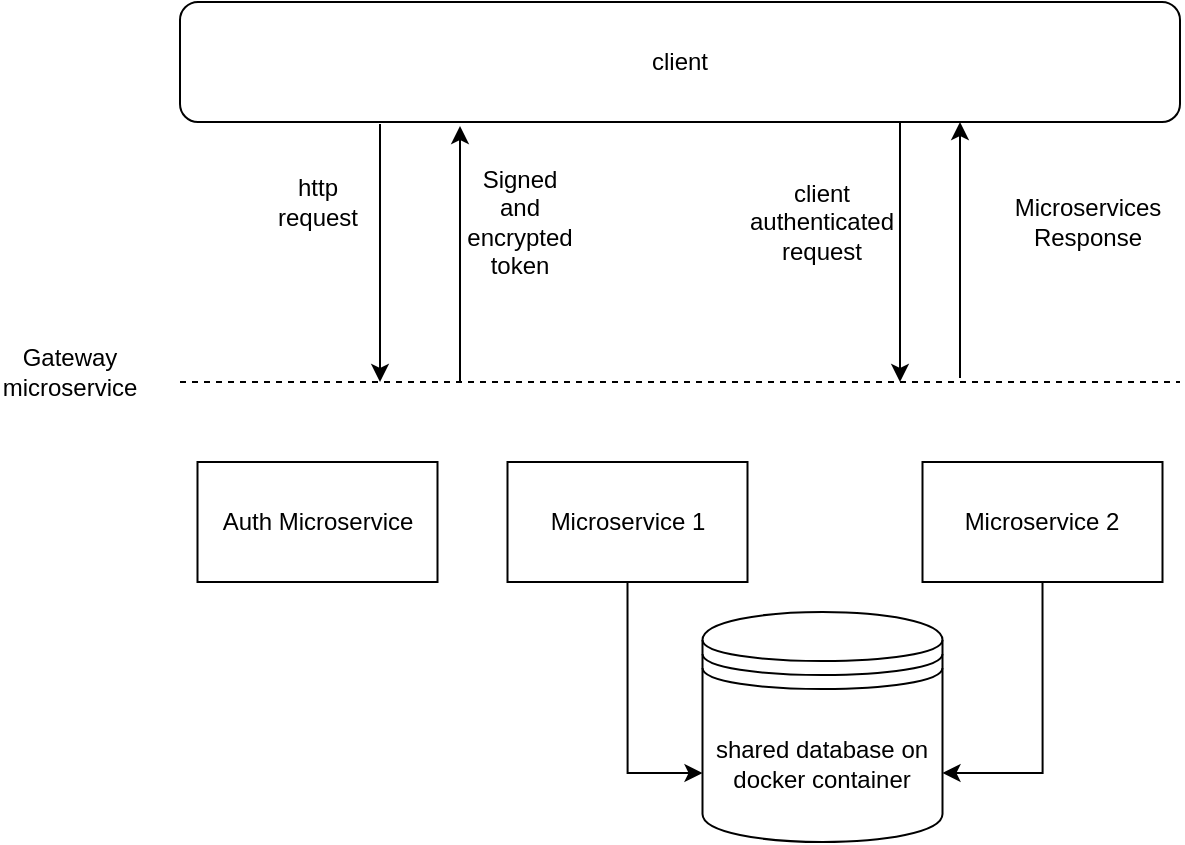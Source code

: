 <mxfile version="13.6.1" type="device"><diagram id="R4tNU656RLwOVuYlLdjA" name="Page-1"><mxGraphModel dx="1868" dy="445" grid="1" gridSize="10" guides="1" tooltips="1" connect="1" arrows="1" fold="1" page="1" pageScale="1" pageWidth="827" pageHeight="1169" math="0" shadow="0"><root><mxCell id="0"/><mxCell id="1" parent="0"/><mxCell id="wpNNZSX952MFvEn_Tz_g-21" style="edgeStyle=orthogonalEdgeStyle;rounded=0;orthogonalLoop=1;jettySize=auto;html=1;exitX=0.5;exitY=1;exitDx=0;exitDy=0;entryX=0;entryY=0.7;entryDx=0;entryDy=0;" parent="1" source="wpNNZSX952MFvEn_Tz_g-1" target="wpNNZSX952MFvEn_Tz_g-6" edge="1"><mxGeometry relative="1" as="geometry"/></mxCell><mxCell id="wpNNZSX952MFvEn_Tz_g-1" value="Microservice 1" style="rounded=0;whiteSpace=wrap;html=1;" parent="1" vertex="1"><mxGeometry x="103.75" y="400" width="120" height="60" as="geometry"/></mxCell><mxCell id="wpNNZSX952MFvEn_Tz_g-8" style="edgeStyle=orthogonalEdgeStyle;rounded=0;orthogonalLoop=1;jettySize=auto;html=1;exitX=0.5;exitY=1;exitDx=0;exitDy=0;entryX=1;entryY=0.7;entryDx=0;entryDy=0;" parent="1" source="wpNNZSX952MFvEn_Tz_g-2" target="wpNNZSX952MFvEn_Tz_g-6" edge="1"><mxGeometry relative="1" as="geometry"><mxPoint x="343.75" y="525" as="targetPoint"/></mxGeometry></mxCell><mxCell id="wpNNZSX952MFvEn_Tz_g-2" value="Microservice 2" style="rounded=0;whiteSpace=wrap;html=1;" parent="1" vertex="1"><mxGeometry x="311.25" y="400" width="120" height="60" as="geometry"/></mxCell><mxCell id="wpNNZSX952MFvEn_Tz_g-4" value="" style="endArrow=none;dashed=1;html=1;" parent="1" edge="1"><mxGeometry width="50" height="50" relative="1" as="geometry"><mxPoint x="-60" y="360" as="sourcePoint"/><mxPoint x="440" y="360" as="targetPoint"/></mxGeometry></mxCell><mxCell id="wpNNZSX952MFvEn_Tz_g-5" value="Gateway microservice" style="text;html=1;strokeColor=none;fillColor=none;align=center;verticalAlign=middle;whiteSpace=wrap;rounded=0;" parent="1" vertex="1"><mxGeometry x="-150" y="340" width="70" height="30" as="geometry"/></mxCell><mxCell id="wpNNZSX952MFvEn_Tz_g-6" value="shared database on docker container" style="shape=datastore;whiteSpace=wrap;html=1;" parent="1" vertex="1"><mxGeometry x="201.25" y="475" width="120" height="115" as="geometry"/></mxCell><mxCell id="wpNNZSX952MFvEn_Tz_g-10" value="client" style="rounded=1;whiteSpace=wrap;html=1;" parent="1" vertex="1"><mxGeometry x="-60" y="170" width="500" height="60" as="geometry"/></mxCell><mxCell id="wpNNZSX952MFvEn_Tz_g-12" value="" style="endArrow=classic;html=1;" parent="1" edge="1"><mxGeometry width="50" height="50" relative="1" as="geometry"><mxPoint x="40" y="231" as="sourcePoint"/><mxPoint x="40" y="360" as="targetPoint"/><Array as="points"/></mxGeometry></mxCell><mxCell id="wpNNZSX952MFvEn_Tz_g-14" value="http request" style="text;html=1;strokeColor=none;fillColor=none;align=center;verticalAlign=middle;whiteSpace=wrap;rounded=0;" parent="1" vertex="1"><mxGeometry x="-11.25" y="260" width="40" height="20" as="geometry"/></mxCell><mxCell id="wpNNZSX952MFvEn_Tz_g-15" value="" style="endArrow=classic;html=1;" parent="1" edge="1"><mxGeometry width="50" height="50" relative="1" as="geometry"><mxPoint x="80" y="360" as="sourcePoint"/><mxPoint x="80" y="232" as="targetPoint"/><Array as="points"><mxPoint x="80" y="280"/></Array></mxGeometry></mxCell><mxCell id="wpNNZSX952MFvEn_Tz_g-16" value="Signed and encrypted token" style="text;html=1;strokeColor=none;fillColor=none;align=center;verticalAlign=middle;whiteSpace=wrap;rounded=0;" parent="1" vertex="1"><mxGeometry x="90" y="270" width="40" height="20" as="geometry"/></mxCell><mxCell id="wpNNZSX952MFvEn_Tz_g-19" value="Auth Microservice" style="rounded=0;whiteSpace=wrap;html=1;" parent="1" vertex="1"><mxGeometry x="-51.25" y="400" width="120" height="60" as="geometry"/></mxCell><mxCell id="nKUGTaOYlFfKA9eLYYd8-1" value="" style="endArrow=classic;html=1;entryX=0.78;entryY=1;entryDx=0;entryDy=0;entryPerimeter=0;" edge="1" parent="1" target="wpNNZSX952MFvEn_Tz_g-10"><mxGeometry width="50" height="50" relative="1" as="geometry"><mxPoint x="330" y="358" as="sourcePoint"/><mxPoint x="350" y="230.0" as="targetPoint"/></mxGeometry></mxCell><mxCell id="nKUGTaOYlFfKA9eLYYd8-2" value="" style="endArrow=classic;html=1;exitX=0.5;exitY=1;exitDx=0;exitDy=0;" edge="1" parent="1"><mxGeometry width="50" height="50" relative="1" as="geometry"><mxPoint x="300" y="230" as="sourcePoint"/><mxPoint x="300" y="360" as="targetPoint"/></mxGeometry></mxCell><mxCell id="nKUGTaOYlFfKA9eLYYd8-3" value="client authenticated request" style="text;html=1;strokeColor=none;fillColor=none;align=center;verticalAlign=middle;whiteSpace=wrap;rounded=0;" vertex="1" parent="1"><mxGeometry x="241.25" y="270" width="40" height="20" as="geometry"/></mxCell><mxCell id="nKUGTaOYlFfKA9eLYYd8-6" value="Microservices&lt;br&gt;Response" style="text;html=1;strokeColor=none;fillColor=none;align=center;verticalAlign=middle;whiteSpace=wrap;rounded=0;" vertex="1" parent="1"><mxGeometry x="374" y="270" width="40" height="20" as="geometry"/></mxCell></root></mxGraphModel></diagram></mxfile>